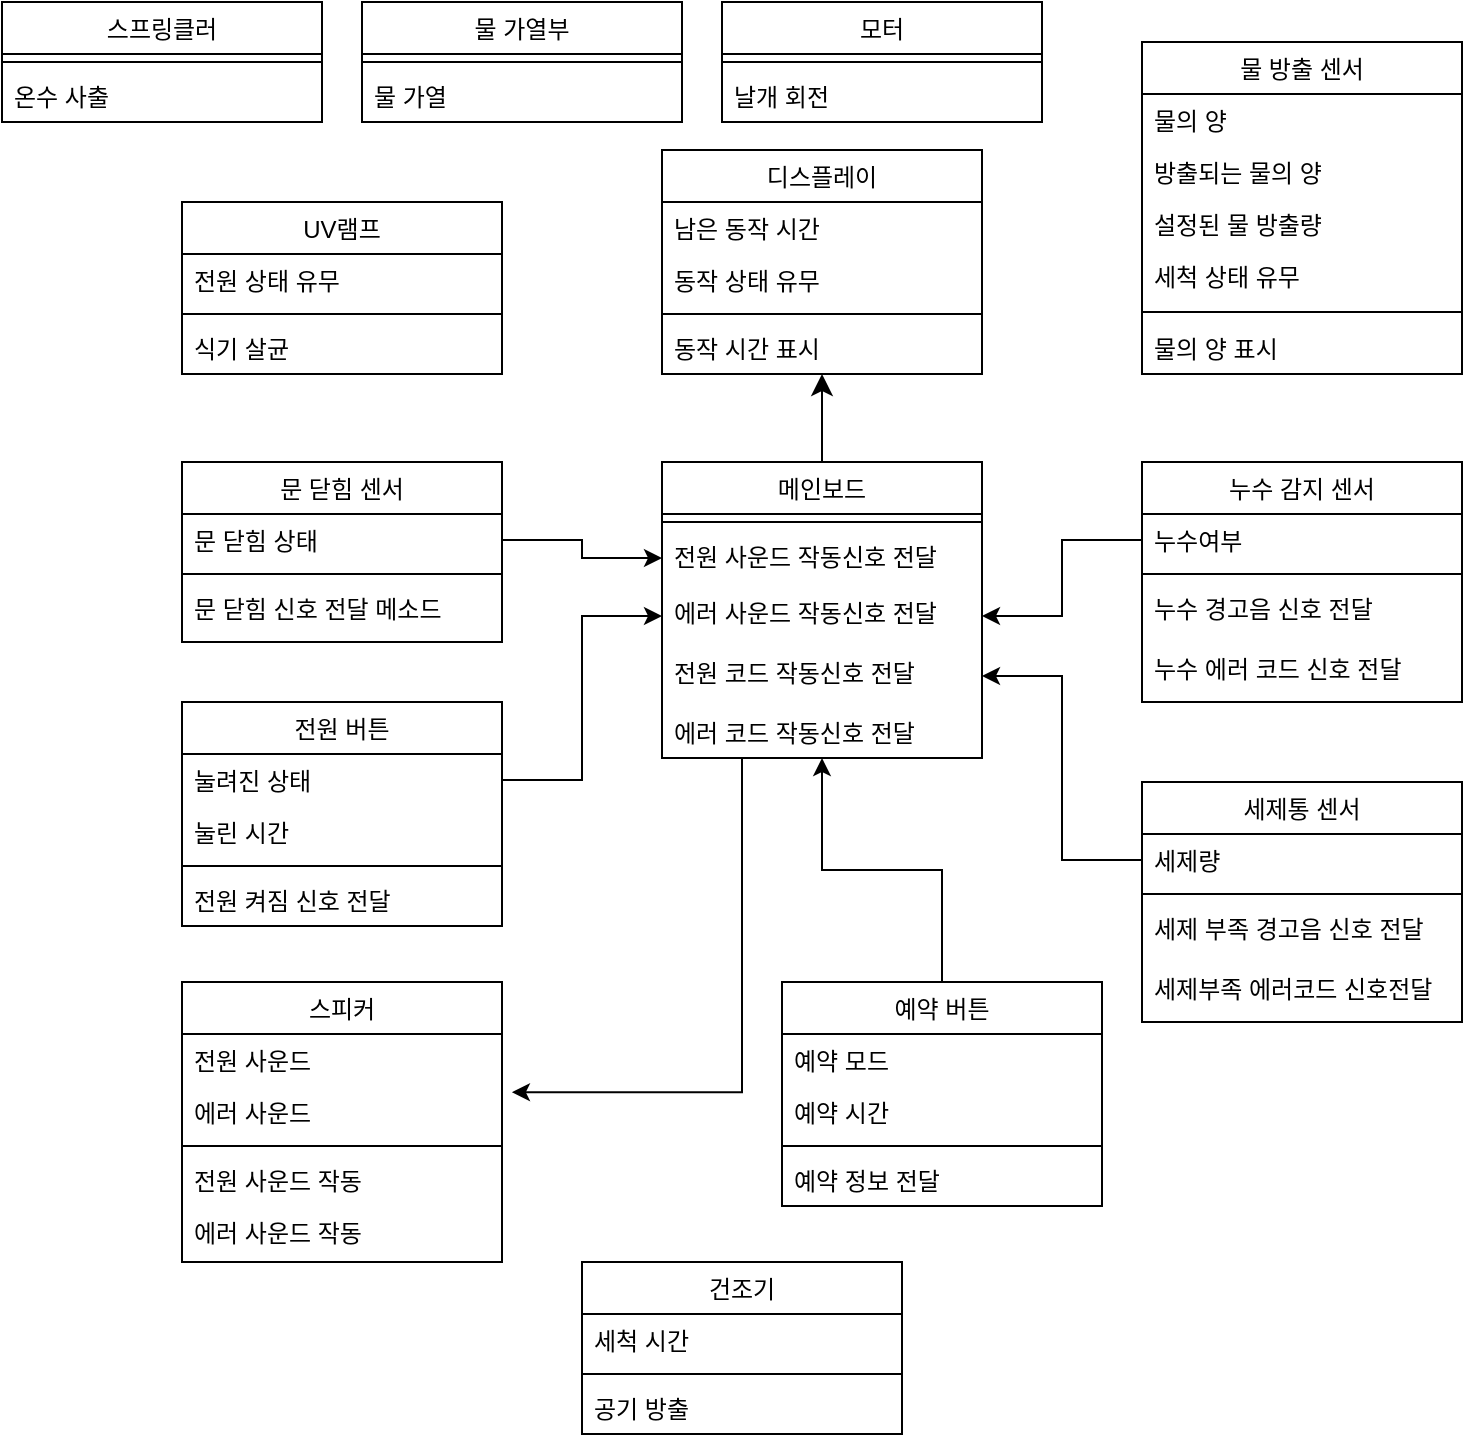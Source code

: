 <mxfile version="21.3.7" type="device">
  <diagram id="C5RBs43oDa-KdzZeNtuy" name="Page-1">
    <mxGraphModel dx="1987" dy="872" grid="1" gridSize="10" guides="1" tooltips="1" connect="1" arrows="1" fold="1" page="1" pageScale="1" pageWidth="827" pageHeight="1169" math="0" shadow="0">
      <root>
        <mxCell id="WIyWlLk6GJQsqaUBKTNV-0" />
        <mxCell id="WIyWlLk6GJQsqaUBKTNV-1" parent="WIyWlLk6GJQsqaUBKTNV-0" />
        <mxCell id="J7F73p3DgCviUXSgCfbV-0" value="모터" style="swimlane;fontStyle=0;align=center;verticalAlign=top;childLayout=stackLayout;horizontal=1;startSize=26;horizontalStack=0;resizeParent=1;resizeLast=0;collapsible=1;marginBottom=0;rounded=0;shadow=0;strokeWidth=1;" parent="WIyWlLk6GJQsqaUBKTNV-1" vertex="1">
          <mxGeometry x="70" y="250" width="160" height="60" as="geometry">
            <mxRectangle x="230" y="140" width="160" height="26" as="alternateBounds" />
          </mxGeometry>
        </mxCell>
        <mxCell id="J7F73p3DgCviUXSgCfbV-4" value="" style="line;html=1;strokeWidth=1;align=left;verticalAlign=middle;spacingTop=-1;spacingLeft=3;spacingRight=3;rotatable=0;labelPosition=right;points=[];portConstraint=eastwest;" parent="J7F73p3DgCviUXSgCfbV-0" vertex="1">
          <mxGeometry y="26" width="160" height="8" as="geometry" />
        </mxCell>
        <mxCell id="J7F73p3DgCviUXSgCfbV-5" value="날개 회전" style="text;align=left;verticalAlign=top;spacingLeft=4;spacingRight=4;overflow=hidden;rotatable=0;points=[[0,0.5],[1,0.5]];portConstraint=eastwest;" parent="J7F73p3DgCviUXSgCfbV-0" vertex="1">
          <mxGeometry y="34" width="160" height="26" as="geometry" />
        </mxCell>
        <mxCell id="J7F73p3DgCviUXSgCfbV-6" value="물 가열부" style="swimlane;fontStyle=0;align=center;verticalAlign=top;childLayout=stackLayout;horizontal=1;startSize=26;horizontalStack=0;resizeParent=1;resizeLast=0;collapsible=1;marginBottom=0;rounded=0;shadow=0;strokeWidth=1;" parent="WIyWlLk6GJQsqaUBKTNV-1" vertex="1">
          <mxGeometry x="-110" y="250" width="160" height="60" as="geometry">
            <mxRectangle x="230" y="140" width="160" height="26" as="alternateBounds" />
          </mxGeometry>
        </mxCell>
        <mxCell id="J7F73p3DgCviUXSgCfbV-10" value="" style="line;html=1;strokeWidth=1;align=left;verticalAlign=middle;spacingTop=-1;spacingLeft=3;spacingRight=3;rotatable=0;labelPosition=right;points=[];portConstraint=eastwest;" parent="J7F73p3DgCviUXSgCfbV-6" vertex="1">
          <mxGeometry y="26" width="160" height="8" as="geometry" />
        </mxCell>
        <mxCell id="J7F73p3DgCviUXSgCfbV-11" value="물 가열" style="text;align=left;verticalAlign=top;spacingLeft=4;spacingRight=4;overflow=hidden;rotatable=0;points=[[0,0.5],[1,0.5]];portConstraint=eastwest;" parent="J7F73p3DgCviUXSgCfbV-6" vertex="1">
          <mxGeometry y="34" width="160" height="26" as="geometry" />
        </mxCell>
        <mxCell id="J7F73p3DgCviUXSgCfbV-12" value="문 닫힘 센서" style="swimlane;fontStyle=0;align=center;verticalAlign=top;childLayout=stackLayout;horizontal=1;startSize=26;horizontalStack=0;resizeParent=1;resizeLast=0;collapsible=1;marginBottom=0;rounded=0;shadow=0;strokeWidth=1;" parent="WIyWlLk6GJQsqaUBKTNV-1" vertex="1">
          <mxGeometry x="-200" y="480" width="160" height="90" as="geometry">
            <mxRectangle x="230" y="140" width="160" height="26" as="alternateBounds" />
          </mxGeometry>
        </mxCell>
        <mxCell id="J7F73p3DgCviUXSgCfbV-13" value="문 닫힘 상태" style="text;align=left;verticalAlign=top;spacingLeft=4;spacingRight=4;overflow=hidden;rotatable=0;points=[[0,0.5],[1,0.5]];portConstraint=eastwest;" parent="J7F73p3DgCviUXSgCfbV-12" vertex="1">
          <mxGeometry y="26" width="160" height="26" as="geometry" />
        </mxCell>
        <mxCell id="J7F73p3DgCviUXSgCfbV-16" value="" style="line;html=1;strokeWidth=1;align=left;verticalAlign=middle;spacingTop=-1;spacingLeft=3;spacingRight=3;rotatable=0;labelPosition=right;points=[];portConstraint=eastwest;" parent="J7F73p3DgCviUXSgCfbV-12" vertex="1">
          <mxGeometry y="52" width="160" height="8" as="geometry" />
        </mxCell>
        <mxCell id="J7F73p3DgCviUXSgCfbV-17" value="문 닫힘 신호 전달 메소드" style="text;align=left;verticalAlign=top;spacingLeft=4;spacingRight=4;overflow=hidden;rotatable=0;points=[[0,0.5],[1,0.5]];portConstraint=eastwest;" parent="J7F73p3DgCviUXSgCfbV-12" vertex="1">
          <mxGeometry y="60" width="160" height="26" as="geometry" />
        </mxCell>
        <mxCell id="J7F73p3DgCviUXSgCfbV-18" value="스프링클러" style="swimlane;fontStyle=0;align=center;verticalAlign=top;childLayout=stackLayout;horizontal=1;startSize=26;horizontalStack=0;resizeParent=1;resizeLast=0;collapsible=1;marginBottom=0;rounded=0;shadow=0;strokeWidth=1;" parent="WIyWlLk6GJQsqaUBKTNV-1" vertex="1">
          <mxGeometry x="-290" y="250" width="160" height="60" as="geometry">
            <mxRectangle x="230" y="140" width="160" height="26" as="alternateBounds" />
          </mxGeometry>
        </mxCell>
        <mxCell id="J7F73p3DgCviUXSgCfbV-22" value="" style="line;html=1;strokeWidth=1;align=left;verticalAlign=middle;spacingTop=-1;spacingLeft=3;spacingRight=3;rotatable=0;labelPosition=right;points=[];portConstraint=eastwest;" parent="J7F73p3DgCviUXSgCfbV-18" vertex="1">
          <mxGeometry y="26" width="160" height="8" as="geometry" />
        </mxCell>
        <mxCell id="J7F73p3DgCviUXSgCfbV-23" value="온수 사출" style="text;align=left;verticalAlign=top;spacingLeft=4;spacingRight=4;overflow=hidden;rotatable=0;points=[[0,0.5],[1,0.5]];portConstraint=eastwest;" parent="J7F73p3DgCviUXSgCfbV-18" vertex="1">
          <mxGeometry y="34" width="160" height="26" as="geometry" />
        </mxCell>
        <mxCell id="J7F73p3DgCviUXSgCfbV-24" value="전원 버튼" style="swimlane;fontStyle=0;align=center;verticalAlign=top;childLayout=stackLayout;horizontal=1;startSize=26;horizontalStack=0;resizeParent=1;resizeLast=0;collapsible=1;marginBottom=0;rounded=0;shadow=0;strokeWidth=1;" parent="WIyWlLk6GJQsqaUBKTNV-1" vertex="1">
          <mxGeometry x="-200" y="600" width="160" height="112" as="geometry">
            <mxRectangle x="230" y="140" width="160" height="26" as="alternateBounds" />
          </mxGeometry>
        </mxCell>
        <mxCell id="J7F73p3DgCviUXSgCfbV-26" value="눌려진 상태 " style="text;align=left;verticalAlign=top;spacingLeft=4;spacingRight=4;overflow=hidden;rotatable=0;points=[[0,0.5],[1,0.5]];portConstraint=eastwest;rounded=0;shadow=0;html=0;" parent="J7F73p3DgCviUXSgCfbV-24" vertex="1">
          <mxGeometry y="26" width="160" height="26" as="geometry" />
        </mxCell>
        <mxCell id="J7F73p3DgCviUXSgCfbV-27" value="눌린 시간" style="text;align=left;verticalAlign=top;spacingLeft=4;spacingRight=4;overflow=hidden;rotatable=0;points=[[0,0.5],[1,0.5]];portConstraint=eastwest;rounded=0;shadow=0;html=0;" parent="J7F73p3DgCviUXSgCfbV-24" vertex="1">
          <mxGeometry y="52" width="160" height="26" as="geometry" />
        </mxCell>
        <mxCell id="J7F73p3DgCviUXSgCfbV-28" value="" style="line;html=1;strokeWidth=1;align=left;verticalAlign=middle;spacingTop=-1;spacingLeft=3;spacingRight=3;rotatable=0;labelPosition=right;points=[];portConstraint=eastwest;" parent="J7F73p3DgCviUXSgCfbV-24" vertex="1">
          <mxGeometry y="78" width="160" height="8" as="geometry" />
        </mxCell>
        <mxCell id="J7F73p3DgCviUXSgCfbV-29" value="전원 켜짐 신호 전달" style="text;align=left;verticalAlign=top;spacingLeft=4;spacingRight=4;overflow=hidden;rotatable=0;points=[[0,0.5],[1,0.5]];portConstraint=eastwest;" parent="J7F73p3DgCviUXSgCfbV-24" vertex="1">
          <mxGeometry y="86" width="160" height="26" as="geometry" />
        </mxCell>
        <mxCell id="J7F73p3DgCviUXSgCfbV-111" style="edgeStyle=none;curved=1;rounded=0;orthogonalLoop=1;jettySize=auto;html=1;exitX=0.5;exitY=0;exitDx=0;exitDy=0;fontSize=12;startSize=8;endSize=8;entryX=0.5;entryY=1;entryDx=0;entryDy=0;" parent="WIyWlLk6GJQsqaUBKTNV-1" source="J7F73p3DgCviUXSgCfbV-31" target="J7F73p3DgCviUXSgCfbV-74" edge="1">
          <mxGeometry relative="1" as="geometry">
            <mxPoint x="120" y="440" as="targetPoint" />
          </mxGeometry>
        </mxCell>
        <mxCell id="pr9_q4Ghpo2Mv_c4GKMZ-4" style="edgeStyle=orthogonalEdgeStyle;rounded=0;orthogonalLoop=1;jettySize=auto;html=1;exitX=0.25;exitY=1;exitDx=0;exitDy=0;entryX=1.031;entryY=0.12;entryDx=0;entryDy=0;entryPerimeter=0;" edge="1" parent="WIyWlLk6GJQsqaUBKTNV-1" source="J7F73p3DgCviUXSgCfbV-31" target="J7F73p3DgCviUXSgCfbV-39">
          <mxGeometry relative="1" as="geometry">
            <mxPoint x="-10.0" y="720" as="targetPoint" />
          </mxGeometry>
        </mxCell>
        <mxCell id="J7F73p3DgCviUXSgCfbV-31" value="메인보드" style="swimlane;fontStyle=0;align=center;verticalAlign=top;childLayout=stackLayout;horizontal=1;startSize=26;horizontalStack=0;resizeParent=1;resizeLast=0;collapsible=1;marginBottom=0;rounded=0;shadow=0;strokeWidth=1;" parent="WIyWlLk6GJQsqaUBKTNV-1" vertex="1">
          <mxGeometry x="40" y="480" width="160" height="148" as="geometry">
            <mxRectangle x="230" y="140" width="160" height="26" as="alternateBounds" />
          </mxGeometry>
        </mxCell>
        <mxCell id="J7F73p3DgCviUXSgCfbV-35" value="" style="line;html=1;strokeWidth=1;align=left;verticalAlign=middle;spacingTop=-1;spacingLeft=3;spacingRight=3;rotatable=0;labelPosition=right;points=[];portConstraint=eastwest;" parent="J7F73p3DgCviUXSgCfbV-31" vertex="1">
          <mxGeometry y="26" width="160" height="8" as="geometry" />
        </mxCell>
        <mxCell id="J7F73p3DgCviUXSgCfbV-36" value="전원 사운드 작동신호 전달" style="text;align=left;verticalAlign=top;spacingLeft=4;spacingRight=4;overflow=hidden;rotatable=0;points=[[0,0.5],[1,0.5]];portConstraint=eastwest;" parent="J7F73p3DgCviUXSgCfbV-31" vertex="1">
          <mxGeometry y="34" width="160" height="28" as="geometry" />
        </mxCell>
        <mxCell id="J7F73p3DgCviUXSgCfbV-93" value="에러 사운드 작동신호 전달" style="text;align=left;verticalAlign=top;spacingLeft=4;spacingRight=4;overflow=hidden;rotatable=0;points=[[0,0.5],[1,0.5]];portConstraint=eastwest;" parent="J7F73p3DgCviUXSgCfbV-31" vertex="1">
          <mxGeometry y="62" width="160" height="30" as="geometry" />
        </mxCell>
        <mxCell id="J7F73p3DgCviUXSgCfbV-94" value="전원 코드 작동신호 전달" style="text;align=left;verticalAlign=top;spacingLeft=4;spacingRight=4;overflow=hidden;rotatable=0;points=[[0,0.5],[1,0.5]];portConstraint=eastwest;" parent="J7F73p3DgCviUXSgCfbV-31" vertex="1">
          <mxGeometry y="92" width="160" height="30" as="geometry" />
        </mxCell>
        <mxCell id="J7F73p3DgCviUXSgCfbV-95" value="에러 코드 작동신호 전달" style="text;align=left;verticalAlign=top;spacingLeft=4;spacingRight=4;overflow=hidden;rotatable=0;points=[[0,0.5],[1,0.5]];portConstraint=eastwest;" parent="J7F73p3DgCviUXSgCfbV-31" vertex="1">
          <mxGeometry y="122" width="160" height="24" as="geometry" />
        </mxCell>
        <mxCell id="J7F73p3DgCviUXSgCfbV-37" value="스피커" style="swimlane;fontStyle=0;align=center;verticalAlign=top;childLayout=stackLayout;horizontal=1;startSize=26;horizontalStack=0;resizeParent=1;resizeLast=0;collapsible=1;marginBottom=0;rounded=0;shadow=0;strokeWidth=1;" parent="WIyWlLk6GJQsqaUBKTNV-1" vertex="1">
          <mxGeometry x="-200" y="740" width="160" height="140" as="geometry">
            <mxRectangle x="230" y="140" width="160" height="26" as="alternateBounds" />
          </mxGeometry>
        </mxCell>
        <mxCell id="J7F73p3DgCviUXSgCfbV-38" value="전원 사운드" style="text;align=left;verticalAlign=top;spacingLeft=4;spacingRight=4;overflow=hidden;rotatable=0;points=[[0,0.5],[1,0.5]];portConstraint=eastwest;" parent="J7F73p3DgCviUXSgCfbV-37" vertex="1">
          <mxGeometry y="26" width="160" height="26" as="geometry" />
        </mxCell>
        <mxCell id="J7F73p3DgCviUXSgCfbV-39" value="에러 사운드" style="text;align=left;verticalAlign=top;spacingLeft=4;spacingRight=4;overflow=hidden;rotatable=0;points=[[0,0.5],[1,0.5]];portConstraint=eastwest;rounded=0;shadow=0;html=0;" parent="J7F73p3DgCviUXSgCfbV-37" vertex="1">
          <mxGeometry y="52" width="160" height="26" as="geometry" />
        </mxCell>
        <mxCell id="J7F73p3DgCviUXSgCfbV-41" value="" style="line;html=1;strokeWidth=1;align=left;verticalAlign=middle;spacingTop=-1;spacingLeft=3;spacingRight=3;rotatable=0;labelPosition=right;points=[];portConstraint=eastwest;" parent="J7F73p3DgCviUXSgCfbV-37" vertex="1">
          <mxGeometry y="78" width="160" height="8" as="geometry" />
        </mxCell>
        <mxCell id="J7F73p3DgCviUXSgCfbV-42" value="전원 사운드 작동" style="text;align=left;verticalAlign=top;spacingLeft=4;spacingRight=4;overflow=hidden;rotatable=0;points=[[0,0.5],[1,0.5]];portConstraint=eastwest;" parent="J7F73p3DgCviUXSgCfbV-37" vertex="1">
          <mxGeometry y="86" width="160" height="26" as="geometry" />
        </mxCell>
        <mxCell id="J7F73p3DgCviUXSgCfbV-91" value="에러 사운드 작동" style="text;align=left;verticalAlign=top;spacingLeft=4;spacingRight=4;overflow=hidden;rotatable=0;points=[[0,0.5],[1,0.5]];portConstraint=eastwest;" parent="J7F73p3DgCviUXSgCfbV-37" vertex="1">
          <mxGeometry y="112" width="160" height="26" as="geometry" />
        </mxCell>
        <mxCell id="pr9_q4Ghpo2Mv_c4GKMZ-3" style="edgeStyle=orthogonalEdgeStyle;rounded=0;orthogonalLoop=1;jettySize=auto;html=1;exitX=0.5;exitY=0;exitDx=0;exitDy=0;entryX=0.5;entryY=1;entryDx=0;entryDy=0;" edge="1" parent="WIyWlLk6GJQsqaUBKTNV-1" source="J7F73p3DgCviUXSgCfbV-43" target="J7F73p3DgCviUXSgCfbV-31">
          <mxGeometry relative="1" as="geometry" />
        </mxCell>
        <mxCell id="J7F73p3DgCviUXSgCfbV-43" value="예약 버튼" style="swimlane;fontStyle=0;align=center;verticalAlign=top;childLayout=stackLayout;horizontal=1;startSize=26;horizontalStack=0;resizeParent=1;resizeLast=0;collapsible=1;marginBottom=0;rounded=0;shadow=0;strokeWidth=1;" parent="WIyWlLk6GJQsqaUBKTNV-1" vertex="1">
          <mxGeometry x="100" y="740" width="160" height="112" as="geometry">
            <mxRectangle x="230" y="140" width="160" height="26" as="alternateBounds" />
          </mxGeometry>
        </mxCell>
        <mxCell id="J7F73p3DgCviUXSgCfbV-45" value="예약 모드" style="text;align=left;verticalAlign=top;spacingLeft=4;spacingRight=4;overflow=hidden;rotatable=0;points=[[0,0.5],[1,0.5]];portConstraint=eastwest;rounded=0;shadow=0;html=0;" parent="J7F73p3DgCviUXSgCfbV-43" vertex="1">
          <mxGeometry y="26" width="160" height="26" as="geometry" />
        </mxCell>
        <mxCell id="J7F73p3DgCviUXSgCfbV-46" value="예약 시간" style="text;align=left;verticalAlign=top;spacingLeft=4;spacingRight=4;overflow=hidden;rotatable=0;points=[[0,0.5],[1,0.5]];portConstraint=eastwest;rounded=0;shadow=0;html=0;" parent="J7F73p3DgCviUXSgCfbV-43" vertex="1">
          <mxGeometry y="52" width="160" height="26" as="geometry" />
        </mxCell>
        <mxCell id="J7F73p3DgCviUXSgCfbV-47" value="" style="line;html=1;strokeWidth=1;align=left;verticalAlign=middle;spacingTop=-1;spacingLeft=3;spacingRight=3;rotatable=0;labelPosition=right;points=[];portConstraint=eastwest;" parent="J7F73p3DgCviUXSgCfbV-43" vertex="1">
          <mxGeometry y="78" width="160" height="8" as="geometry" />
        </mxCell>
        <mxCell id="J7F73p3DgCviUXSgCfbV-48" value="예약 정보 전달" style="text;align=left;verticalAlign=top;spacingLeft=4;spacingRight=4;overflow=hidden;rotatable=0;points=[[0,0.5],[1,0.5]];portConstraint=eastwest;" parent="J7F73p3DgCviUXSgCfbV-43" vertex="1">
          <mxGeometry y="86" width="160" height="26" as="geometry" />
        </mxCell>
        <mxCell id="J7F73p3DgCviUXSgCfbV-49" value="건조기" style="swimlane;fontStyle=0;align=center;verticalAlign=top;childLayout=stackLayout;horizontal=1;startSize=26;horizontalStack=0;resizeParent=1;resizeLast=0;collapsible=1;marginBottom=0;rounded=0;shadow=0;strokeWidth=1;" parent="WIyWlLk6GJQsqaUBKTNV-1" vertex="1">
          <mxGeometry y="880" width="160" height="86" as="geometry">
            <mxRectangle x="230" y="140" width="160" height="26" as="alternateBounds" />
          </mxGeometry>
        </mxCell>
        <mxCell id="J7F73p3DgCviUXSgCfbV-51" value="세척 시간" style="text;align=left;verticalAlign=top;spacingLeft=4;spacingRight=4;overflow=hidden;rotatable=0;points=[[0,0.5],[1,0.5]];portConstraint=eastwest;rounded=0;shadow=0;html=0;" parent="J7F73p3DgCviUXSgCfbV-49" vertex="1">
          <mxGeometry y="26" width="160" height="26" as="geometry" />
        </mxCell>
        <mxCell id="J7F73p3DgCviUXSgCfbV-53" value="" style="line;html=1;strokeWidth=1;align=left;verticalAlign=middle;spacingTop=-1;spacingLeft=3;spacingRight=3;rotatable=0;labelPosition=right;points=[];portConstraint=eastwest;" parent="J7F73p3DgCviUXSgCfbV-49" vertex="1">
          <mxGeometry y="52" width="160" height="8" as="geometry" />
        </mxCell>
        <mxCell id="J7F73p3DgCviUXSgCfbV-54" value="공기 방출" style="text;align=left;verticalAlign=top;spacingLeft=4;spacingRight=4;overflow=hidden;rotatable=0;points=[[0,0.5],[1,0.5]];portConstraint=eastwest;" parent="J7F73p3DgCviUXSgCfbV-49" vertex="1">
          <mxGeometry y="60" width="160" height="26" as="geometry" />
        </mxCell>
        <mxCell id="J7F73p3DgCviUXSgCfbV-55" value="누수 감지 센서" style="swimlane;fontStyle=0;align=center;verticalAlign=top;childLayout=stackLayout;horizontal=1;startSize=26;horizontalStack=0;resizeParent=1;resizeLast=0;collapsible=1;marginBottom=0;rounded=0;shadow=0;strokeWidth=1;" parent="WIyWlLk6GJQsqaUBKTNV-1" vertex="1">
          <mxGeometry x="280" y="480" width="160" height="120" as="geometry">
            <mxRectangle x="230" y="140" width="160" height="26" as="alternateBounds" />
          </mxGeometry>
        </mxCell>
        <mxCell id="J7F73p3DgCviUXSgCfbV-56" value="누수여부" style="text;align=left;verticalAlign=top;spacingLeft=4;spacingRight=4;overflow=hidden;rotatable=0;points=[[0,0.5],[1,0.5]];portConstraint=eastwest;" parent="J7F73p3DgCviUXSgCfbV-55" vertex="1">
          <mxGeometry y="26" width="160" height="26" as="geometry" />
        </mxCell>
        <mxCell id="J7F73p3DgCviUXSgCfbV-59" value="" style="line;html=1;strokeWidth=1;align=left;verticalAlign=middle;spacingTop=-1;spacingLeft=3;spacingRight=3;rotatable=0;labelPosition=right;points=[];portConstraint=eastwest;" parent="J7F73p3DgCviUXSgCfbV-55" vertex="1">
          <mxGeometry y="52" width="160" height="8" as="geometry" />
        </mxCell>
        <mxCell id="J7F73p3DgCviUXSgCfbV-60" value="누수 경고음 신호 전달" style="text;align=left;verticalAlign=top;spacingLeft=4;spacingRight=4;overflow=hidden;rotatable=0;points=[[0,0.5],[1,0.5]];portConstraint=eastwest;" parent="J7F73p3DgCviUXSgCfbV-55" vertex="1">
          <mxGeometry y="60" width="160" height="30" as="geometry" />
        </mxCell>
        <mxCell id="J7F73p3DgCviUXSgCfbV-96" value="누수 에러 코드 신호 전달" style="text;align=left;verticalAlign=top;spacingLeft=4;spacingRight=4;overflow=hidden;rotatable=0;points=[[0,0.5],[1,0.5]];portConstraint=eastwest;" parent="J7F73p3DgCviUXSgCfbV-55" vertex="1">
          <mxGeometry y="90" width="160" height="30" as="geometry" />
        </mxCell>
        <mxCell id="J7F73p3DgCviUXSgCfbV-62" value="세제통 센서" style="swimlane;fontStyle=0;align=center;verticalAlign=top;childLayout=stackLayout;horizontal=1;startSize=26;horizontalStack=0;resizeParent=1;resizeLast=0;collapsible=1;marginBottom=0;rounded=0;shadow=0;strokeWidth=1;" parent="WIyWlLk6GJQsqaUBKTNV-1" vertex="1">
          <mxGeometry x="280" y="640" width="160" height="120" as="geometry">
            <mxRectangle x="230" y="140" width="160" height="26" as="alternateBounds" />
          </mxGeometry>
        </mxCell>
        <mxCell id="J7F73p3DgCviUXSgCfbV-63" value="세제량" style="text;align=left;verticalAlign=top;spacingLeft=4;spacingRight=4;overflow=hidden;rotatable=0;points=[[0,0.5],[1,0.5]];portConstraint=eastwest;" parent="J7F73p3DgCviUXSgCfbV-62" vertex="1">
          <mxGeometry y="26" width="160" height="26" as="geometry" />
        </mxCell>
        <mxCell id="J7F73p3DgCviUXSgCfbV-66" value="" style="line;html=1;strokeWidth=1;align=left;verticalAlign=middle;spacingTop=-1;spacingLeft=3;spacingRight=3;rotatable=0;labelPosition=right;points=[];portConstraint=eastwest;" parent="J7F73p3DgCviUXSgCfbV-62" vertex="1">
          <mxGeometry y="52" width="160" height="8" as="geometry" />
        </mxCell>
        <mxCell id="J7F73p3DgCviUXSgCfbV-67" value="세제 부족 경고음 신호 전달" style="text;align=left;verticalAlign=top;spacingLeft=4;spacingRight=4;overflow=hidden;rotatable=0;points=[[0,0.5],[1,0.5]];portConstraint=eastwest;" parent="J7F73p3DgCviUXSgCfbV-62" vertex="1">
          <mxGeometry y="60" width="160" height="30" as="geometry" />
        </mxCell>
        <mxCell id="J7F73p3DgCviUXSgCfbV-98" value="세제부족 에러코드 신호전달" style="text;align=left;verticalAlign=top;spacingLeft=4;spacingRight=4;overflow=hidden;rotatable=0;points=[[0,0.5],[1,0.5]];portConstraint=eastwest;" parent="J7F73p3DgCviUXSgCfbV-62" vertex="1">
          <mxGeometry y="90" width="160" height="30" as="geometry" />
        </mxCell>
        <mxCell id="J7F73p3DgCviUXSgCfbV-68" value="물 방출 센서" style="swimlane;fontStyle=0;align=center;verticalAlign=top;childLayout=stackLayout;horizontal=1;startSize=26;horizontalStack=0;resizeParent=1;resizeLast=0;collapsible=1;marginBottom=0;rounded=0;shadow=0;strokeWidth=1;" parent="WIyWlLk6GJQsqaUBKTNV-1" vertex="1">
          <mxGeometry x="280" y="270" width="160" height="166" as="geometry">
            <mxRectangle x="230" y="140" width="160" height="26" as="alternateBounds" />
          </mxGeometry>
        </mxCell>
        <mxCell id="J7F73p3DgCviUXSgCfbV-69" value="물의 양" style="text;align=left;verticalAlign=top;spacingLeft=4;spacingRight=4;overflow=hidden;rotatable=0;points=[[0,0.5],[1,0.5]];portConstraint=eastwest;" parent="J7F73p3DgCviUXSgCfbV-68" vertex="1">
          <mxGeometry y="26" width="160" height="26" as="geometry" />
        </mxCell>
        <mxCell id="J7F73p3DgCviUXSgCfbV-70" value="방출되는 물의 양" style="text;align=left;verticalAlign=top;spacingLeft=4;spacingRight=4;overflow=hidden;rotatable=0;points=[[0,0.5],[1,0.5]];portConstraint=eastwest;rounded=0;shadow=0;html=0;" parent="J7F73p3DgCviUXSgCfbV-68" vertex="1">
          <mxGeometry y="52" width="160" height="26" as="geometry" />
        </mxCell>
        <mxCell id="J7F73p3DgCviUXSgCfbV-71" value="설정된 물 방출량" style="text;align=left;verticalAlign=top;spacingLeft=4;spacingRight=4;overflow=hidden;rotatable=0;points=[[0,0.5],[1,0.5]];portConstraint=eastwest;rounded=0;shadow=0;html=0;" parent="J7F73p3DgCviUXSgCfbV-68" vertex="1">
          <mxGeometry y="78" width="160" height="26" as="geometry" />
        </mxCell>
        <mxCell id="J7F73p3DgCviUXSgCfbV-101" value="세척 상태 유무" style="text;align=left;verticalAlign=top;spacingLeft=4;spacingRight=4;overflow=hidden;rotatable=0;points=[[0,0.5],[1,0.5]];portConstraint=eastwest;rounded=0;shadow=0;html=0;" parent="J7F73p3DgCviUXSgCfbV-68" vertex="1">
          <mxGeometry y="104" width="160" height="26" as="geometry" />
        </mxCell>
        <mxCell id="J7F73p3DgCviUXSgCfbV-72" value="" style="line;html=1;strokeWidth=1;align=left;verticalAlign=middle;spacingTop=-1;spacingLeft=3;spacingRight=3;rotatable=0;labelPosition=right;points=[];portConstraint=eastwest;" parent="J7F73p3DgCviUXSgCfbV-68" vertex="1">
          <mxGeometry y="130" width="160" height="10" as="geometry" />
        </mxCell>
        <mxCell id="J7F73p3DgCviUXSgCfbV-103" value="물의 양 표시" style="text;align=left;verticalAlign=top;spacingLeft=4;spacingRight=4;overflow=hidden;rotatable=0;points=[[0,0.5],[1,0.5]];portConstraint=eastwest;rounded=0;shadow=0;html=0;" parent="J7F73p3DgCviUXSgCfbV-68" vertex="1">
          <mxGeometry y="140" width="160" height="26" as="geometry" />
        </mxCell>
        <mxCell id="J7F73p3DgCviUXSgCfbV-74" value="디스플레이" style="swimlane;fontStyle=0;align=center;verticalAlign=top;childLayout=stackLayout;horizontal=1;startSize=26;horizontalStack=0;resizeParent=1;resizeLast=0;collapsible=1;marginBottom=0;rounded=0;shadow=0;strokeWidth=1;" parent="WIyWlLk6GJQsqaUBKTNV-1" vertex="1">
          <mxGeometry x="40" y="324" width="160" height="112" as="geometry">
            <mxRectangle x="230" y="140" width="160" height="26" as="alternateBounds" />
          </mxGeometry>
        </mxCell>
        <mxCell id="J7F73p3DgCviUXSgCfbV-75" value="남은 동작 시간" style="text;align=left;verticalAlign=top;spacingLeft=4;spacingRight=4;overflow=hidden;rotatable=0;points=[[0,0.5],[1,0.5]];portConstraint=eastwest;" parent="J7F73p3DgCviUXSgCfbV-74" vertex="1">
          <mxGeometry y="26" width="160" height="26" as="geometry" />
        </mxCell>
        <mxCell id="J7F73p3DgCviUXSgCfbV-76" value="동작 상태 유무" style="text;align=left;verticalAlign=top;spacingLeft=4;spacingRight=4;overflow=hidden;rotatable=0;points=[[0,0.5],[1,0.5]];portConstraint=eastwest;rounded=0;shadow=0;html=0;" parent="J7F73p3DgCviUXSgCfbV-74" vertex="1">
          <mxGeometry y="52" width="160" height="26" as="geometry" />
        </mxCell>
        <mxCell id="J7F73p3DgCviUXSgCfbV-78" value="" style="line;html=1;strokeWidth=1;align=left;verticalAlign=middle;spacingTop=-1;spacingLeft=3;spacingRight=3;rotatable=0;labelPosition=right;points=[];portConstraint=eastwest;" parent="J7F73p3DgCviUXSgCfbV-74" vertex="1">
          <mxGeometry y="78" width="160" height="8" as="geometry" />
        </mxCell>
        <mxCell id="J7F73p3DgCviUXSgCfbV-102" value="동작 시간 표시" style="text;align=left;verticalAlign=top;spacingLeft=4;spacingRight=4;overflow=hidden;rotatable=0;points=[[0,0.5],[1,0.5]];portConstraint=eastwest;rounded=0;shadow=0;html=0;" parent="J7F73p3DgCviUXSgCfbV-74" vertex="1">
          <mxGeometry y="86" width="160" height="26" as="geometry" />
        </mxCell>
        <mxCell id="J7F73p3DgCviUXSgCfbV-80" value="UV램프" style="swimlane;fontStyle=0;align=center;verticalAlign=top;childLayout=stackLayout;horizontal=1;startSize=26;horizontalStack=0;resizeParent=1;resizeLast=0;collapsible=1;marginBottom=0;rounded=0;shadow=0;strokeWidth=1;" parent="WIyWlLk6GJQsqaUBKTNV-1" vertex="1">
          <mxGeometry x="-200" y="350" width="160" height="86" as="geometry">
            <mxRectangle x="230" y="140" width="160" height="26" as="alternateBounds" />
          </mxGeometry>
        </mxCell>
        <mxCell id="J7F73p3DgCviUXSgCfbV-81" value="전원 상태 유무" style="text;align=left;verticalAlign=top;spacingLeft=4;spacingRight=4;overflow=hidden;rotatable=0;points=[[0,0.5],[1,0.5]];portConstraint=eastwest;" parent="J7F73p3DgCviUXSgCfbV-80" vertex="1">
          <mxGeometry y="26" width="160" height="26" as="geometry" />
        </mxCell>
        <mxCell id="J7F73p3DgCviUXSgCfbV-84" value="" style="line;html=1;strokeWidth=1;align=left;verticalAlign=middle;spacingTop=-1;spacingLeft=3;spacingRight=3;rotatable=0;labelPosition=right;points=[];portConstraint=eastwest;" parent="J7F73p3DgCviUXSgCfbV-80" vertex="1">
          <mxGeometry y="52" width="160" height="8" as="geometry" />
        </mxCell>
        <mxCell id="J7F73p3DgCviUXSgCfbV-104" value="식기 살균" style="text;align=left;verticalAlign=top;spacingLeft=4;spacingRight=4;overflow=hidden;rotatable=0;points=[[0,0.5],[1,0.5]];portConstraint=eastwest;" parent="J7F73p3DgCviUXSgCfbV-80" vertex="1">
          <mxGeometry y="60" width="160" height="26" as="geometry" />
        </mxCell>
        <mxCell id="pr9_q4Ghpo2Mv_c4GKMZ-1" style="edgeStyle=orthogonalEdgeStyle;rounded=0;orthogonalLoop=1;jettySize=auto;html=1;exitX=1;exitY=0.5;exitDx=0;exitDy=0;entryX=0;entryY=0.5;entryDx=0;entryDy=0;" edge="1" parent="WIyWlLk6GJQsqaUBKTNV-1" source="J7F73p3DgCviUXSgCfbV-26" target="J7F73p3DgCviUXSgCfbV-93">
          <mxGeometry relative="1" as="geometry" />
        </mxCell>
        <mxCell id="pr9_q4Ghpo2Mv_c4GKMZ-2" style="edgeStyle=orthogonalEdgeStyle;rounded=0;orthogonalLoop=1;jettySize=auto;html=1;exitX=1;exitY=0.5;exitDx=0;exitDy=0;entryX=0;entryY=0.5;entryDx=0;entryDy=0;" edge="1" parent="WIyWlLk6GJQsqaUBKTNV-1" source="J7F73p3DgCviUXSgCfbV-13" target="J7F73p3DgCviUXSgCfbV-36">
          <mxGeometry relative="1" as="geometry" />
        </mxCell>
        <mxCell id="pr9_q4Ghpo2Mv_c4GKMZ-6" style="edgeStyle=orthogonalEdgeStyle;rounded=0;orthogonalLoop=1;jettySize=auto;html=1;exitX=0;exitY=0.5;exitDx=0;exitDy=0;entryX=1;entryY=0.5;entryDx=0;entryDy=0;" edge="1" parent="WIyWlLk6GJQsqaUBKTNV-1" source="J7F73p3DgCviUXSgCfbV-63" target="J7F73p3DgCviUXSgCfbV-94">
          <mxGeometry relative="1" as="geometry" />
        </mxCell>
        <mxCell id="pr9_q4Ghpo2Mv_c4GKMZ-7" style="edgeStyle=orthogonalEdgeStyle;rounded=0;orthogonalLoop=1;jettySize=auto;html=1;exitX=0;exitY=0.5;exitDx=0;exitDy=0;entryX=1;entryY=0.5;entryDx=0;entryDy=0;" edge="1" parent="WIyWlLk6GJQsqaUBKTNV-1" source="J7F73p3DgCviUXSgCfbV-56" target="J7F73p3DgCviUXSgCfbV-93">
          <mxGeometry relative="1" as="geometry" />
        </mxCell>
      </root>
    </mxGraphModel>
  </diagram>
</mxfile>
